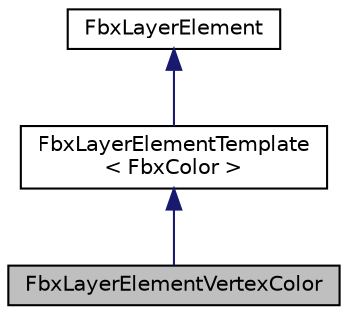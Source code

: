 digraph "FbxLayerElementVertexColor"
{
  edge [fontname="Helvetica",fontsize="10",labelfontname="Helvetica",labelfontsize="10"];
  node [fontname="Helvetica",fontsize="10",shape=record];
  Node0 [label="FbxLayerElementVertexColor",height=0.2,width=0.4,color="black", fillcolor="grey75", style="filled", fontcolor="black"];
  Node1 -> Node0 [dir="back",color="midnightblue",fontsize="10",style="solid"];
  Node1 [label="FbxLayerElementTemplate\l\< FbxColor \>",height=0.2,width=0.4,color="black", fillcolor="white", style="filled",URL="$class_fbx_layer_element_template.html"];
  Node2 -> Node1 [dir="back",color="midnightblue",fontsize="10",style="solid"];
  Node2 [label="FbxLayerElement",height=0.2,width=0.4,color="black", fillcolor="white", style="filled",URL="$class_fbx_layer_element.html"];
}
